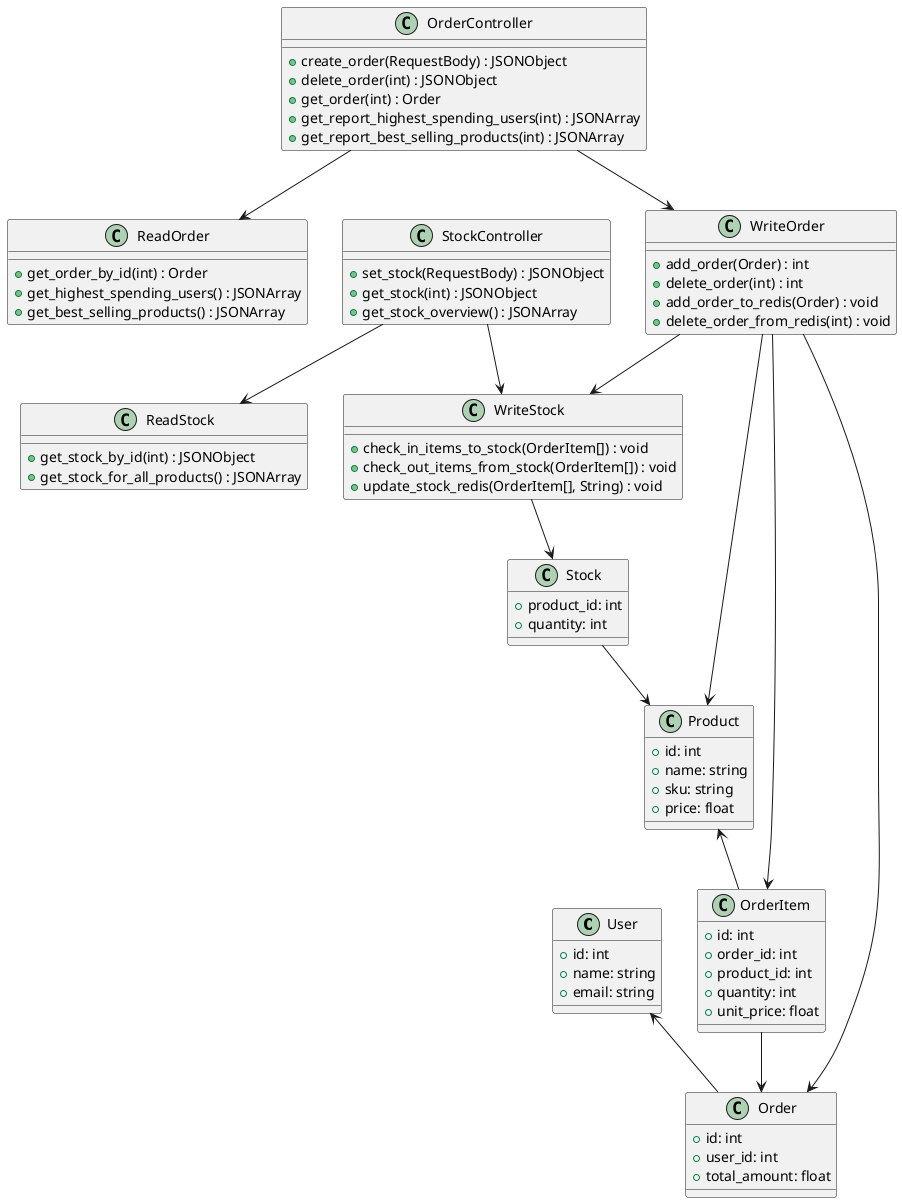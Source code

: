 @startuml
    class User {
        + id: int
        + name: string
        + email: string
    }

    class Product {
        + id: int
        + name: string
        + sku: string
        + price: float
    }

    class Stock {
        + product_id: int
        + quantity: int
    }

    class OrderItem {
        + id: int
        + order_id: int
        + product_id: int
        + quantity: int
        + unit_price: float
    }

    class Order {
        + id: int
        + user_id: int
        + total_amount: float
    }

    class WriteOrder {
        + add_order(Order) : int
        + delete_order(int) : int
        + add_order_to_redis(Order) : void
        + delete_order_from_redis(int) : void
    }

    class WriteStock {
        + check_in_items_to_stock(OrderItem[]) : void
        + check_out_items_from_stock(OrderItem[]) : void
        + update_stock_redis(OrderItem[], String) : void
    }

    class ReadStock {
        + get_stock_by_id(int) : JSONObject
        + get_stock_for_all_products() : JSONArray
    }

    class ReadOrder {
        + get_order_by_id(int) : Order
        + get_highest_spending_users() : JSONArray
        + get_best_selling_products() : JSONArray
    }

    class OrderController {
        + create_order(RequestBody) : JSONObject
        + delete_order(int) : JSONObject
        + get_order(int) : Order
        + get_report_highest_spending_users(int) : JSONArray
        + get_report_best_selling_products(int) : JSONArray
    }

    class StockController {
        + set_stock(RequestBody) : JSONObject
        + get_stock(int) : JSONObject
        + get_stock_overview() : JSONArray
    }

    OrderItem --> Order
    User <-- Order
    Product <-- OrderItem
    WriteOrder --> Order
    WriteOrder --> OrderItem
    WriteOrder --> Product
    WriteOrder --> WriteStock
    WriteStock --> Stock
    OrderController --> WriteOrder
    OrderController --> ReadOrder
    StockController --> ReadStock
    StockController --> WriteStock
    Stock --> Product
@enduml
